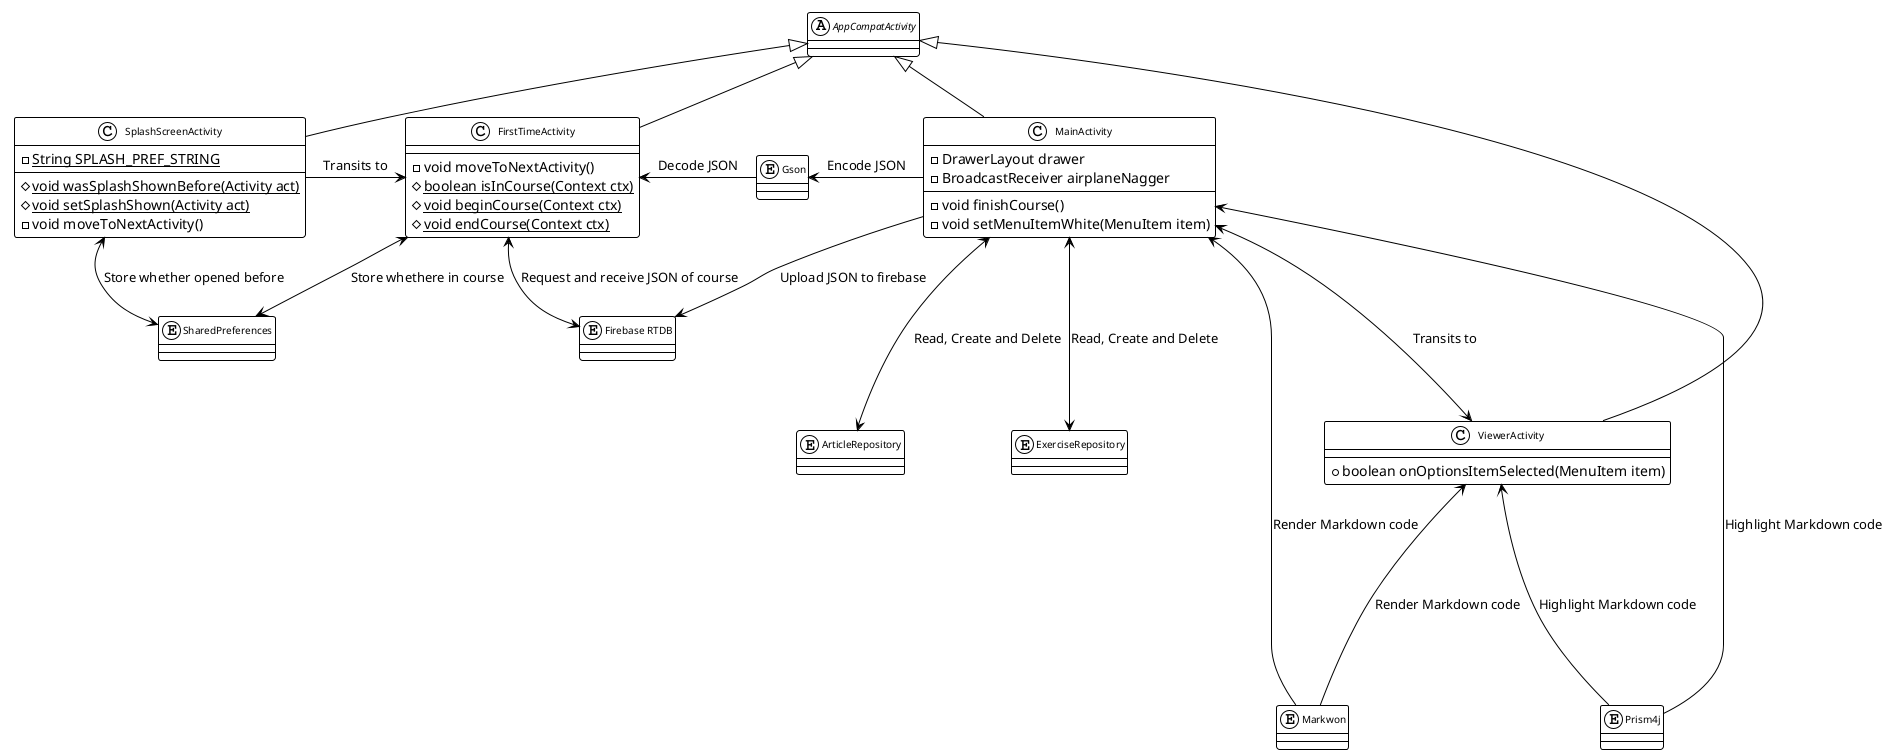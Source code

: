 @startuml
!theme plain
skinparam classFontSize 10

abstract class AppCompatActivity
entity "Gson" as gson
entity "Markwon" as md
entity "Prism4j" as prism
entity "SharedPreferences" as prefs
entity "ArticleRepository" as articles
entity "ExerciseRepository" as exercises
entity "Firebase RTDB" as firebase

class "MainActivity" as main {
    -DrawerLayout drawer
    -BroadcastReceiver airplaneNagger
    -void finishCourse()
    -void setMenuItemWhite(MenuItem item)
}
class "FirstTimeActivity" as fta {
    -void moveToNextActivity()
    #boolean {static} isInCourse(Context ctx)
    #void {static} beginCourse(Context ctx)
    #void {static} endCourse(Context ctx)
}
class "SplashScreenActivity" as splash {
    -String {static} SPLASH_PREF_STRING
    #void {static} wasSplashShownBefore(Activity act)
    #void {static} setSplashShown(Activity act)
    -void moveToNextActivity()
}
class "ViewerActivity" as view {
	+boolean onOptionsItemSelected(MenuItem item)
}

AppCompatActivity <|-- main 
AppCompatActivity <|-- fta
AppCompatActivity <|-- splash 
AppCompatActivity <|-- view

splash <--> prefs : Store whether opened before
fta    <--> prefs : Store whethere in course

splash -> fta    : Transits to
fta <- gson      : Decode JSON
fta <--> firebase : Request and receive JSON of course
main --> firebase : Upload JSON to firebase
gson <- main     : Encode JSON
main <---> articles  : Read, Create and Delete
main <---> exercises : Read, Create and Delete
main <--- md : Render Markdown code
main <--- prism : Highlight Markdown code
main <---> view : Transits to
view <---- md : Render Markdown code
view <---- prism : Highlight Markdown code

@enduml